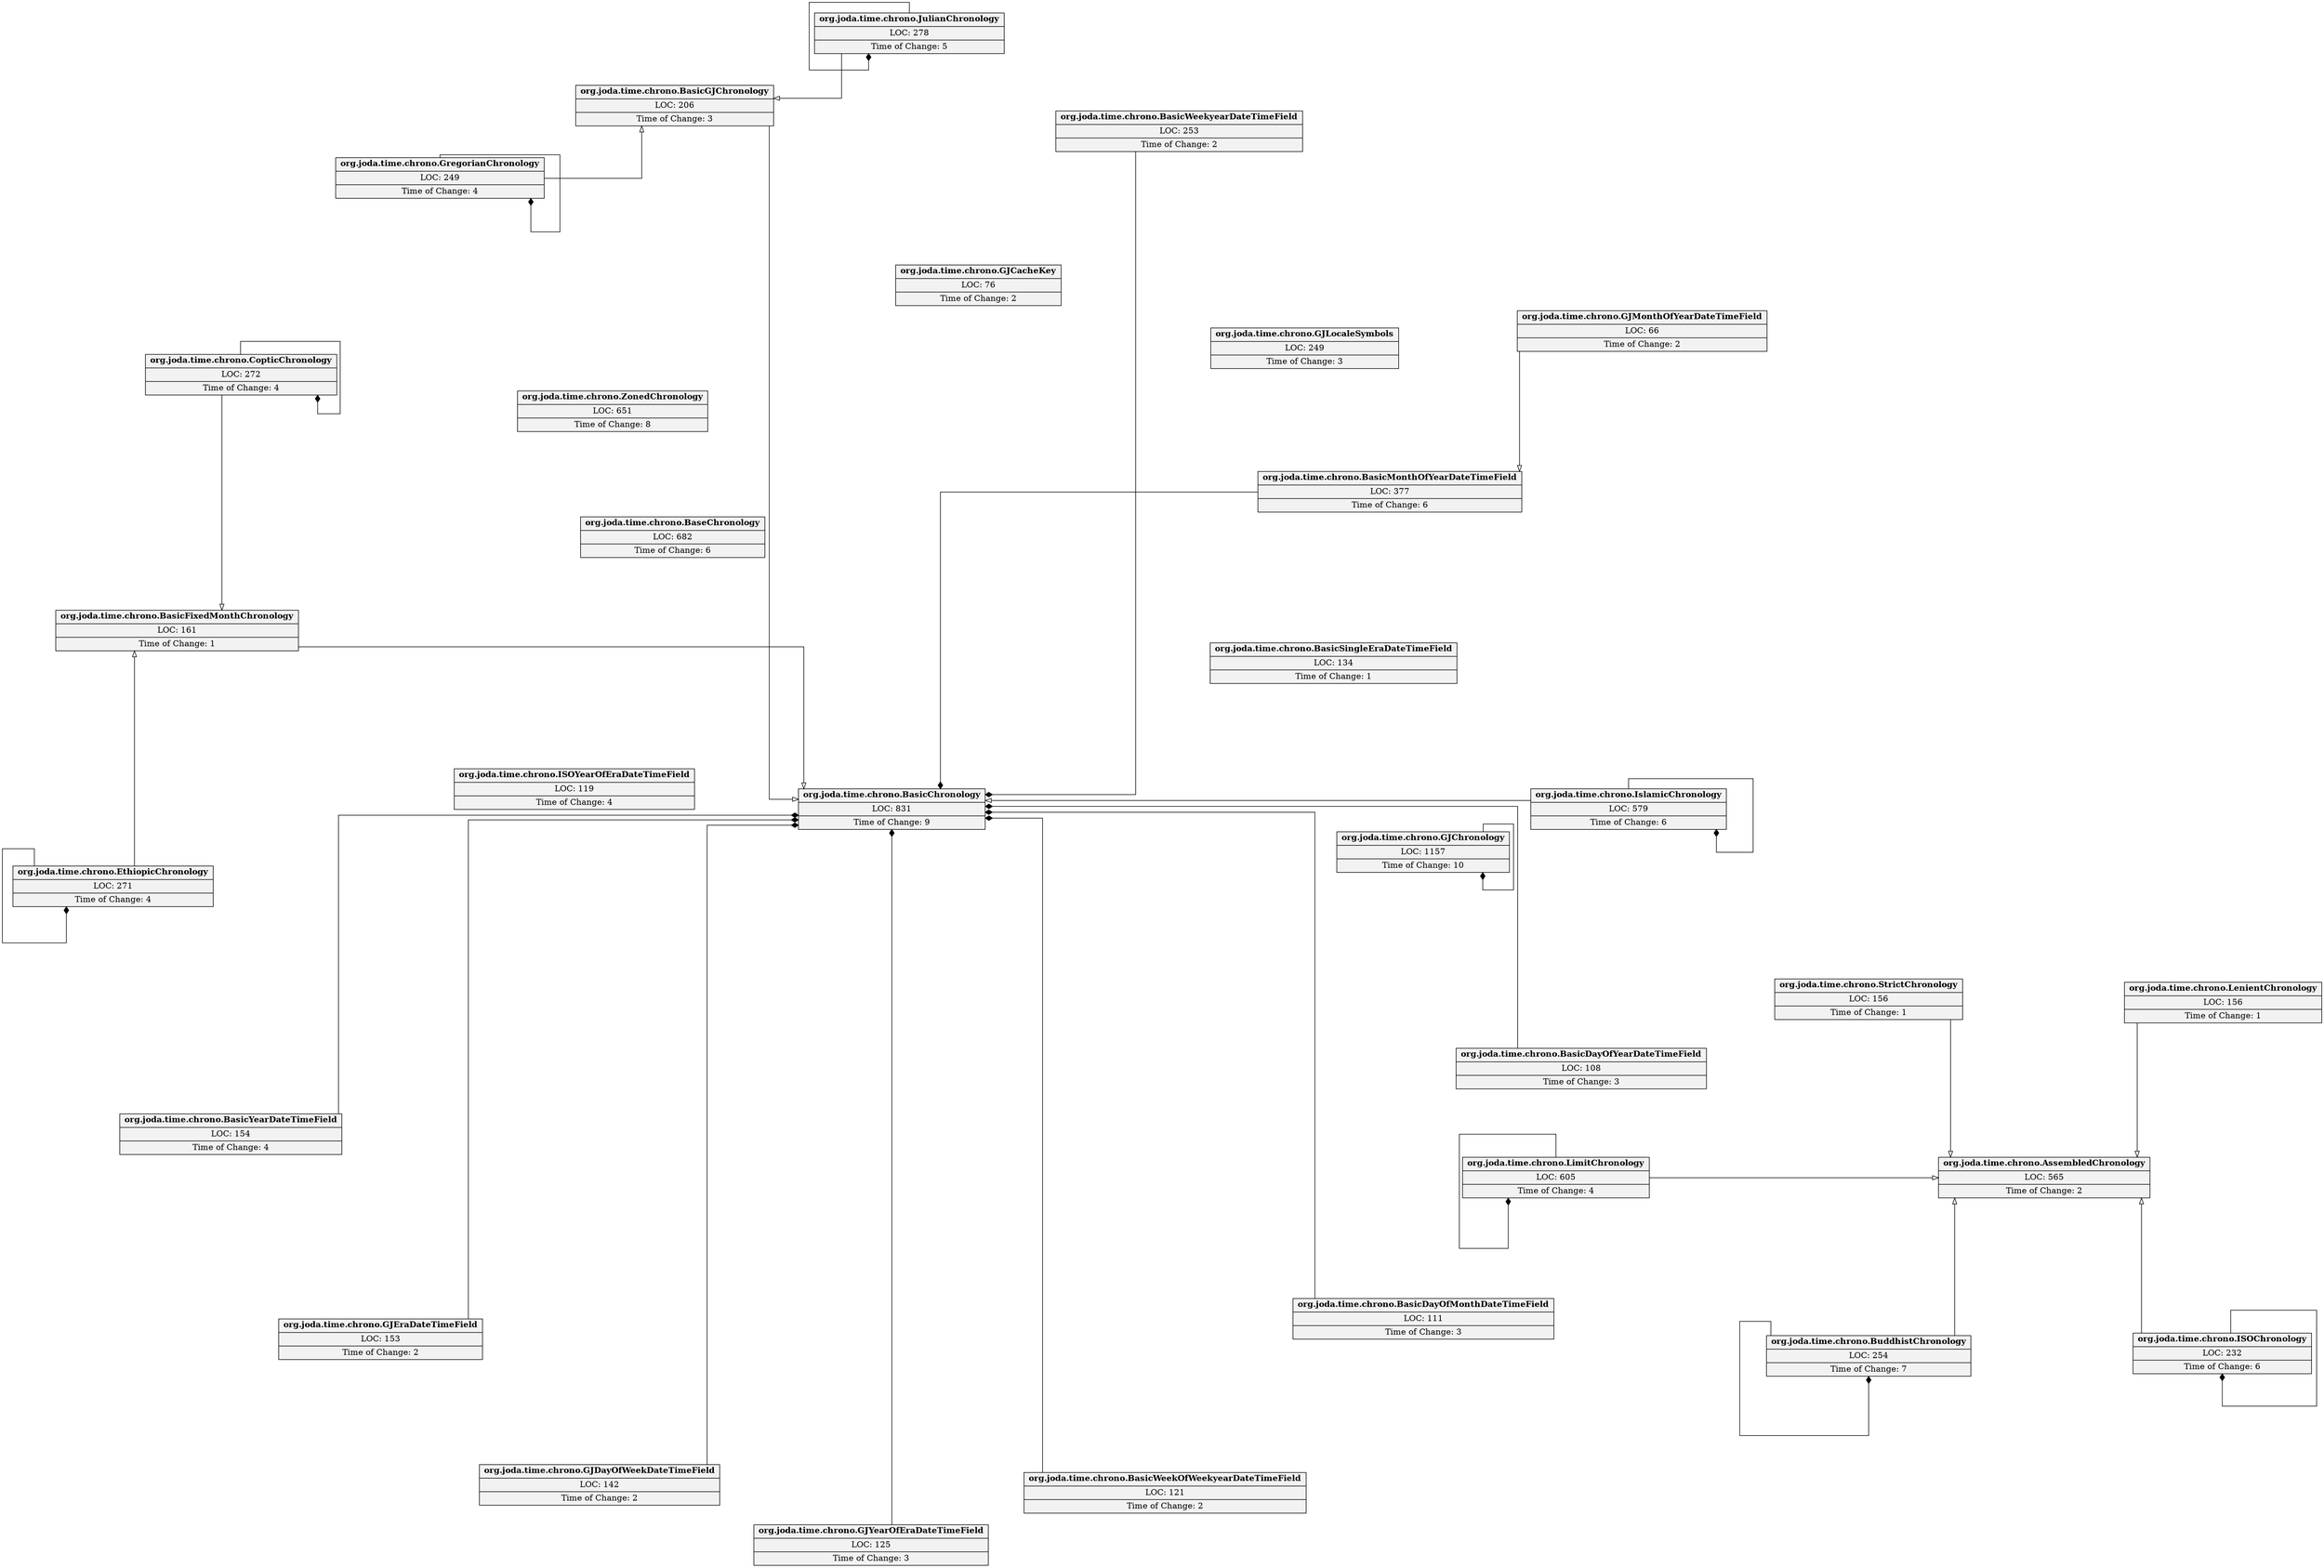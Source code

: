 digraph classDiagram{
graph [splines=ortho, rankdir=BT, overlap = false, nodesep=2.0, ranksep=2.0, layout="circo"]

node [shape=record style=filled fillcolor=gray95]
"org.joda.time.chrono.GJChronology"[label = <{<b>org.joda.time.chrono.GJChronology</b>|LOC: 1157<br/>|Time of Change: 10<br/>}>]
"org.joda.time.chrono.BasicChronology"[label = <{<b>org.joda.time.chrono.BasicChronology</b>|LOC: 831<br/>|Time of Change: 9<br/>}>]
"org.joda.time.chrono.BaseChronology"[label = <{<b>org.joda.time.chrono.BaseChronology</b>|LOC: 682<br/>|Time of Change: 6<br/>}>]
"org.joda.time.chrono.ZonedChronology"[label = <{<b>org.joda.time.chrono.ZonedChronology</b>|LOC: 651<br/>|Time of Change: 8<br/>}>]
"org.joda.time.chrono.LimitChronology"[label = <{<b>org.joda.time.chrono.LimitChronology</b>|LOC: 605<br/>|Time of Change: 4<br/>}>]
"org.joda.time.chrono.IslamicChronology"[label = <{<b>org.joda.time.chrono.IslamicChronology</b>|LOC: 579<br/>|Time of Change: 6<br/>}>]
"org.joda.time.chrono.AssembledChronology"[label = <{<b>org.joda.time.chrono.AssembledChronology</b>|LOC: 565<br/>|Time of Change: 2<br/>}>]
"org.joda.time.chrono.BasicMonthOfYearDateTimeField"[label = <{<b>org.joda.time.chrono.BasicMonthOfYearDateTimeField</b>|LOC: 377<br/>|Time of Change: 6<br/>}>]
"org.joda.time.chrono.JulianChronology"[label = <{<b>org.joda.time.chrono.JulianChronology</b>|LOC: 278<br/>|Time of Change: 5<br/>}>]
"org.joda.time.chrono.CopticChronology"[label = <{<b>org.joda.time.chrono.CopticChronology</b>|LOC: 272<br/>|Time of Change: 4<br/>}>]
"org.joda.time.chrono.EthiopicChronology"[label = <{<b>org.joda.time.chrono.EthiopicChronology</b>|LOC: 271<br/>|Time of Change: 4<br/>}>]
"org.joda.time.chrono.BuddhistChronology"[label = <{<b>org.joda.time.chrono.BuddhistChronology</b>|LOC: 254<br/>|Time of Change: 7<br/>}>]
"org.joda.time.chrono.BasicWeekyearDateTimeField"[label = <{<b>org.joda.time.chrono.BasicWeekyearDateTimeField</b>|LOC: 253<br/>|Time of Change: 2<br/>}>]
"org.joda.time.chrono.GregorianChronology"[label = <{<b>org.joda.time.chrono.GregorianChronology</b>|LOC: 249<br/>|Time of Change: 4<br/>}>]
"org.joda.time.chrono.GJLocaleSymbols"[label = <{<b>org.joda.time.chrono.GJLocaleSymbols</b>|LOC: 249<br/>|Time of Change: 3<br/>}>]
"org.joda.time.chrono.ISOChronology"[label = <{<b>org.joda.time.chrono.ISOChronology</b>|LOC: 232<br/>|Time of Change: 6<br/>}>]
"org.joda.time.chrono.BasicGJChronology"[label = <{<b>org.joda.time.chrono.BasicGJChronology</b>|LOC: 206<br/>|Time of Change: 3<br/>}>]
"org.joda.time.chrono.BasicFixedMonthChronology"[label = <{<b>org.joda.time.chrono.BasicFixedMonthChronology</b>|LOC: 161<br/>|Time of Change: 1<br/>}>]
"org.joda.time.chrono.LenientChronology"[label = <{<b>org.joda.time.chrono.LenientChronology</b>|LOC: 156<br/>|Time of Change: 1<br/>}>]
"org.joda.time.chrono.StrictChronology"[label = <{<b>org.joda.time.chrono.StrictChronology</b>|LOC: 156<br/>|Time of Change: 1<br/>}>]
"org.joda.time.chrono.BasicYearDateTimeField"[label = <{<b>org.joda.time.chrono.BasicYearDateTimeField</b>|LOC: 154<br/>|Time of Change: 4<br/>}>]
"org.joda.time.chrono.GJEraDateTimeField"[label = <{<b>org.joda.time.chrono.GJEraDateTimeField</b>|LOC: 153<br/>|Time of Change: 2<br/>}>]
"org.joda.time.chrono.GJDayOfWeekDateTimeField"[label = <{<b>org.joda.time.chrono.GJDayOfWeekDateTimeField</b>|LOC: 142<br/>|Time of Change: 2<br/>}>]
"org.joda.time.chrono.BasicSingleEraDateTimeField"[label = <{<b>org.joda.time.chrono.BasicSingleEraDateTimeField</b>|LOC: 134<br/>|Time of Change: 1<br/>}>]
"org.joda.time.chrono.GJYearOfEraDateTimeField"[label = <{<b>org.joda.time.chrono.GJYearOfEraDateTimeField</b>|LOC: 125<br/>|Time of Change: 3<br/>}>]
"org.joda.time.chrono.BasicWeekOfWeekyearDateTimeField"[label = <{<b>org.joda.time.chrono.BasicWeekOfWeekyearDateTimeField</b>|LOC: 121<br/>|Time of Change: 2<br/>}>]
"org.joda.time.chrono.ISOYearOfEraDateTimeField"[label = <{<b>org.joda.time.chrono.ISOYearOfEraDateTimeField</b>|LOC: 119<br/>|Time of Change: 4<br/>}>]
"org.joda.time.chrono.BasicDayOfMonthDateTimeField"[label = <{<b>org.joda.time.chrono.BasicDayOfMonthDateTimeField</b>|LOC: 111<br/>|Time of Change: 3<br/>}>]
"org.joda.time.chrono.BasicDayOfYearDateTimeField"[label = <{<b>org.joda.time.chrono.BasicDayOfYearDateTimeField</b>|LOC: 108<br/>|Time of Change: 3<br/>}>]
"org.joda.time.chrono.GJCacheKey"[label = <{<b>org.joda.time.chrono.GJCacheKey</b>|LOC: 76<br/>|Time of Change: 2<br/>}>]
"org.joda.time.chrono.GJMonthOfYearDateTimeField"[label = <{<b>org.joda.time.chrono.GJMonthOfYearDateTimeField</b>|LOC: 66<br/>|Time of Change: 2<br/>}>]
"org.joda.time.chrono.ISOChronology" -> "org.joda.time.chrono.AssembledChronology"[arrowhead = onormal];
"org.joda.time.chrono.LenientChronology" -> "org.joda.time.chrono.AssembledChronology"[arrowhead = onormal];
"org.joda.time.chrono.EthiopicChronology" -> "org.joda.time.chrono.BasicFixedMonthChronology"[arrowhead = onormal];
"org.joda.time.chrono.IslamicChronology" -> "org.joda.time.chrono.BasicChronology"[arrowhead = onormal];
"org.joda.time.chrono.BasicFixedMonthChronology" -> "org.joda.time.chrono.BasicChronology"[arrowhead = onormal];
"org.joda.time.chrono.GJMonthOfYearDateTimeField" -> "org.joda.time.chrono.BasicMonthOfYearDateTimeField"[arrowhead = onormal];
"org.joda.time.chrono.LimitChronology" -> "org.joda.time.chrono.AssembledChronology"[arrowhead = onormal];
"org.joda.time.chrono.GregorianChronology" -> "org.joda.time.chrono.BasicGJChronology"[arrowhead = onormal];
"org.joda.time.chrono.StrictChronology" -> "org.joda.time.chrono.AssembledChronology"[arrowhead = onormal];
"org.joda.time.chrono.JulianChronology" -> "org.joda.time.chrono.BasicGJChronology"[arrowhead = onormal];
"org.joda.time.chrono.CopticChronology" -> "org.joda.time.chrono.BasicFixedMonthChronology"[arrowhead = onormal];
"org.joda.time.chrono.BasicGJChronology" -> "org.joda.time.chrono.BasicChronology"[arrowhead = onormal];
"org.joda.time.chrono.BuddhistChronology" -> "org.joda.time.chrono.AssembledChronology"[arrowhead = onormal];
"org.joda.time.chrono.GJYearOfEraDateTimeField" -> "org.joda.time.chrono.BasicChronology"[arrowhead = diamond];
"org.joda.time.chrono.BasicWeekOfWeekyearDateTimeField" -> "org.joda.time.chrono.BasicChronology"[arrowhead = diamond];
"org.joda.time.chrono.ISOChronology" -> "org.joda.time.chrono.ISOChronology"[arrowhead = diamond];
"org.joda.time.chrono.BasicYearDateTimeField" -> "org.joda.time.chrono.BasicChronology"[arrowhead = diamond];
"org.joda.time.chrono.EthiopicChronology" -> "org.joda.time.chrono.EthiopicChronology"[arrowhead = diamond];
"org.joda.time.chrono.GJChronology" -> "org.joda.time.chrono.GJChronology"[arrowhead = diamond];
"org.joda.time.chrono.IslamicChronology" -> "org.joda.time.chrono.IslamicChronology"[arrowhead = diamond];
"org.joda.time.chrono.BasicWeekyearDateTimeField" -> "org.joda.time.chrono.BasicChronology"[arrowhead = diamond];
"org.joda.time.chrono.LimitChronology" -> "org.joda.time.chrono.LimitChronology"[arrowhead = diamond];
"org.joda.time.chrono.GJDayOfWeekDateTimeField" -> "org.joda.time.chrono.BasicChronology"[arrowhead = diamond];
"org.joda.time.chrono.GregorianChronology" -> "org.joda.time.chrono.GregorianChronology"[arrowhead = diamond];
"org.joda.time.chrono.BasicMonthOfYearDateTimeField" -> "org.joda.time.chrono.BasicChronology"[arrowhead = diamond];
"org.joda.time.chrono.GJEraDateTimeField" -> "org.joda.time.chrono.BasicChronology"[arrowhead = diamond];
"org.joda.time.chrono.JulianChronology" -> "org.joda.time.chrono.JulianChronology"[arrowhead = diamond];
"org.joda.time.chrono.CopticChronology" -> "org.joda.time.chrono.CopticChronology"[arrowhead = diamond];
"org.joda.time.chrono.BasicDayOfMonthDateTimeField" -> "org.joda.time.chrono.BasicChronology"[arrowhead = diamond];
"org.joda.time.chrono.BasicDayOfYearDateTimeField" -> "org.joda.time.chrono.BasicChronology"[arrowhead = diamond];
"org.joda.time.chrono.BuddhistChronology" -> "org.joda.time.chrono.BuddhistChronology"[arrowhead = diamond];
}
